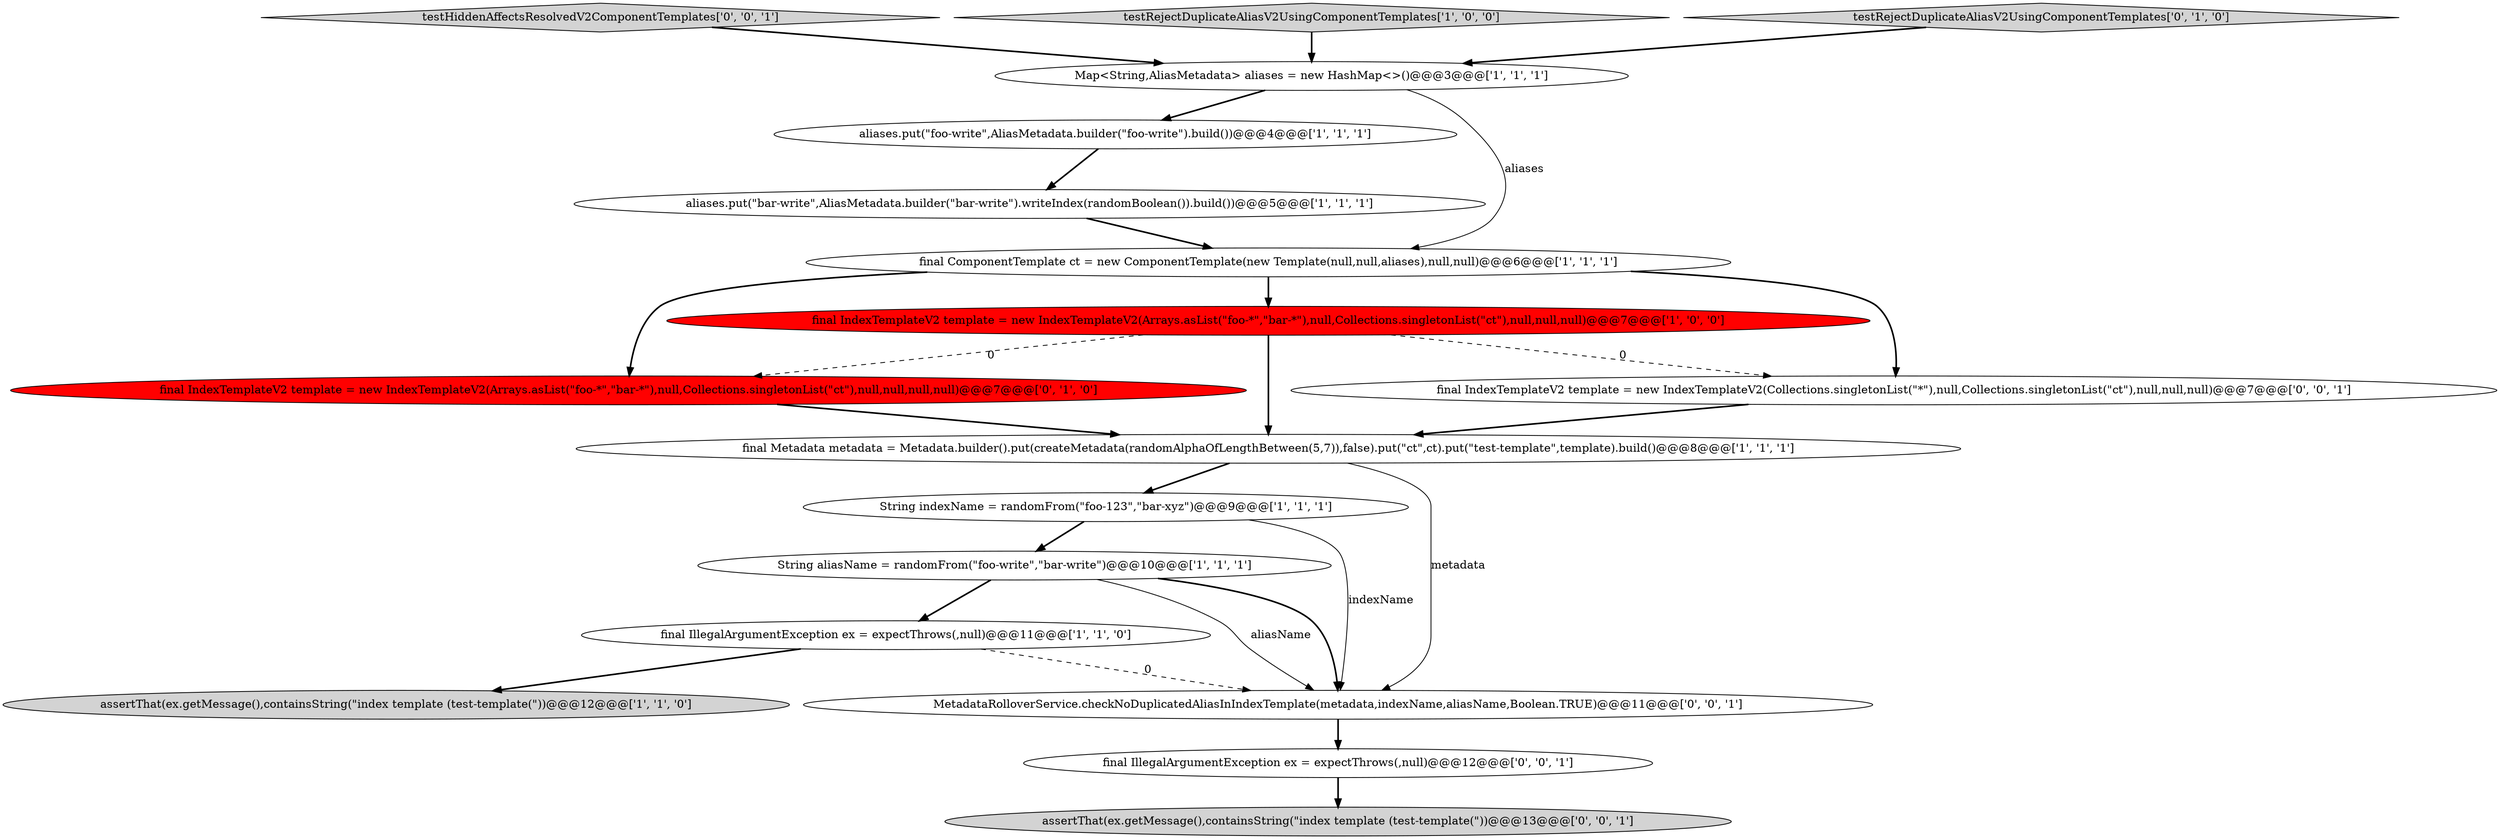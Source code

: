 digraph {
4 [style = filled, label = "assertThat(ex.getMessage(),containsString(\"index template (test-template(\"))@@@12@@@['1', '1', '0']", fillcolor = lightgray, shape = ellipse image = "AAA0AAABBB1BBB"];
8 [style = filled, label = "aliases.put(\"bar-write\",AliasMetadata.builder(\"bar-write\").writeIndex(randomBoolean()).build())@@@5@@@['1', '1', '1']", fillcolor = white, shape = ellipse image = "AAA0AAABBB1BBB"];
15 [style = filled, label = "MetadataRolloverService.checkNoDuplicatedAliasInIndexTemplate(metadata,indexName,aliasName,Boolean.TRUE)@@@11@@@['0', '0', '1']", fillcolor = white, shape = ellipse image = "AAA0AAABBB3BBB"];
16 [style = filled, label = "testHiddenAffectsResolvedV2ComponentTemplates['0', '0', '1']", fillcolor = lightgray, shape = diamond image = "AAA0AAABBB3BBB"];
12 [style = filled, label = "final IndexTemplateV2 template = new IndexTemplateV2(Arrays.asList(\"foo-*\",\"bar-*\"),null,Collections.singletonList(\"ct\"),null,null,null,null)@@@7@@@['0', '1', '0']", fillcolor = red, shape = ellipse image = "AAA1AAABBB2BBB"];
2 [style = filled, label = "aliases.put(\"foo-write\",AliasMetadata.builder(\"foo-write\").build())@@@4@@@['1', '1', '1']", fillcolor = white, shape = ellipse image = "AAA0AAABBB1BBB"];
3 [style = filled, label = "final ComponentTemplate ct = new ComponentTemplate(new Template(null,null,aliases),null,null)@@@6@@@['1', '1', '1']", fillcolor = white, shape = ellipse image = "AAA0AAABBB1BBB"];
1 [style = filled, label = "String indexName = randomFrom(\"foo-123\",\"bar-xyz\")@@@9@@@['1', '1', '1']", fillcolor = white, shape = ellipse image = "AAA0AAABBB1BBB"];
7 [style = filled, label = "String aliasName = randomFrom(\"foo-write\",\"bar-write\")@@@10@@@['1', '1', '1']", fillcolor = white, shape = ellipse image = "AAA0AAABBB1BBB"];
14 [style = filled, label = "assertThat(ex.getMessage(),containsString(\"index template (test-template(\"))@@@13@@@['0', '0', '1']", fillcolor = lightgray, shape = ellipse image = "AAA0AAABBB3BBB"];
17 [style = filled, label = "final IndexTemplateV2 template = new IndexTemplateV2(Collections.singletonList(\"*\"),null,Collections.singletonList(\"ct\"),null,null,null)@@@7@@@['0', '0', '1']", fillcolor = white, shape = ellipse image = "AAA0AAABBB3BBB"];
9 [style = filled, label = "final IndexTemplateV2 template = new IndexTemplateV2(Arrays.asList(\"foo-*\",\"bar-*\"),null,Collections.singletonList(\"ct\"),null,null,null)@@@7@@@['1', '0', '0']", fillcolor = red, shape = ellipse image = "AAA1AAABBB1BBB"];
5 [style = filled, label = "Map<String,AliasMetadata> aliases = new HashMap<>()@@@3@@@['1', '1', '1']", fillcolor = white, shape = ellipse image = "AAA0AAABBB1BBB"];
6 [style = filled, label = "final IllegalArgumentException ex = expectThrows(,null)@@@11@@@['1', '1', '0']", fillcolor = white, shape = ellipse image = "AAA0AAABBB1BBB"];
13 [style = filled, label = "final IllegalArgumentException ex = expectThrows(,null)@@@12@@@['0', '0', '1']", fillcolor = white, shape = ellipse image = "AAA0AAABBB3BBB"];
0 [style = filled, label = "final Metadata metadata = Metadata.builder().put(createMetadata(randomAlphaOfLengthBetween(5,7)),false).put(\"ct\",ct).put(\"test-template\",template).build()@@@8@@@['1', '1', '1']", fillcolor = white, shape = ellipse image = "AAA0AAABBB1BBB"];
10 [style = filled, label = "testRejectDuplicateAliasV2UsingComponentTemplates['1', '0', '0']", fillcolor = lightgray, shape = diamond image = "AAA0AAABBB1BBB"];
11 [style = filled, label = "testRejectDuplicateAliasV2UsingComponentTemplates['0', '1', '0']", fillcolor = lightgray, shape = diamond image = "AAA0AAABBB2BBB"];
15->13 [style = bold, label=""];
7->15 [style = solid, label="aliasName"];
1->15 [style = solid, label="indexName"];
9->0 [style = bold, label=""];
8->3 [style = bold, label=""];
5->3 [style = solid, label="aliases"];
3->12 [style = bold, label=""];
0->15 [style = solid, label="metadata"];
12->0 [style = bold, label=""];
1->7 [style = bold, label=""];
3->9 [style = bold, label=""];
6->4 [style = bold, label=""];
11->5 [style = bold, label=""];
5->2 [style = bold, label=""];
17->0 [style = bold, label=""];
10->5 [style = bold, label=""];
6->15 [style = dashed, label="0"];
0->1 [style = bold, label=""];
9->17 [style = dashed, label="0"];
7->6 [style = bold, label=""];
16->5 [style = bold, label=""];
3->17 [style = bold, label=""];
7->15 [style = bold, label=""];
9->12 [style = dashed, label="0"];
13->14 [style = bold, label=""];
2->8 [style = bold, label=""];
}
